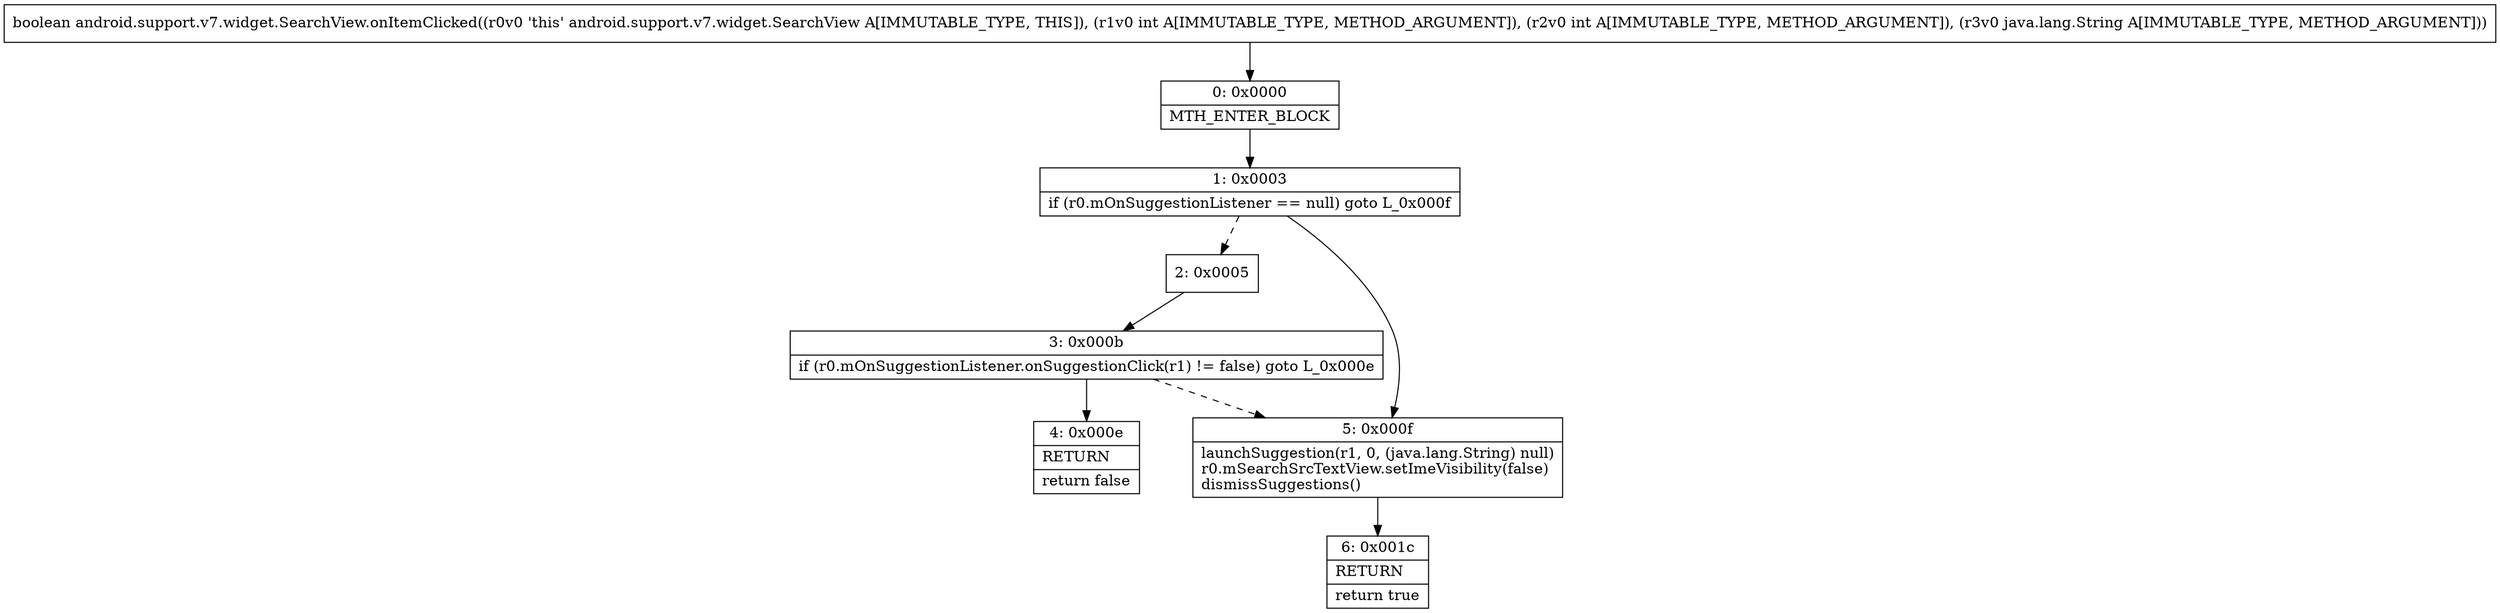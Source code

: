 digraph "CFG forandroid.support.v7.widget.SearchView.onItemClicked(IILjava\/lang\/String;)Z" {
Node_0 [shape=record,label="{0\:\ 0x0000|MTH_ENTER_BLOCK\l}"];
Node_1 [shape=record,label="{1\:\ 0x0003|if (r0.mOnSuggestionListener == null) goto L_0x000f\l}"];
Node_2 [shape=record,label="{2\:\ 0x0005}"];
Node_3 [shape=record,label="{3\:\ 0x000b|if (r0.mOnSuggestionListener.onSuggestionClick(r1) != false) goto L_0x000e\l}"];
Node_4 [shape=record,label="{4\:\ 0x000e|RETURN\l|return false\l}"];
Node_5 [shape=record,label="{5\:\ 0x000f|launchSuggestion(r1, 0, (java.lang.String) null)\lr0.mSearchSrcTextView.setImeVisibility(false)\ldismissSuggestions()\l}"];
Node_6 [shape=record,label="{6\:\ 0x001c|RETURN\l|return true\l}"];
MethodNode[shape=record,label="{boolean android.support.v7.widget.SearchView.onItemClicked((r0v0 'this' android.support.v7.widget.SearchView A[IMMUTABLE_TYPE, THIS]), (r1v0 int A[IMMUTABLE_TYPE, METHOD_ARGUMENT]), (r2v0 int A[IMMUTABLE_TYPE, METHOD_ARGUMENT]), (r3v0 java.lang.String A[IMMUTABLE_TYPE, METHOD_ARGUMENT])) }"];
MethodNode -> Node_0;
Node_0 -> Node_1;
Node_1 -> Node_2[style=dashed];
Node_1 -> Node_5;
Node_2 -> Node_3;
Node_3 -> Node_4;
Node_3 -> Node_5[style=dashed];
Node_5 -> Node_6;
}

